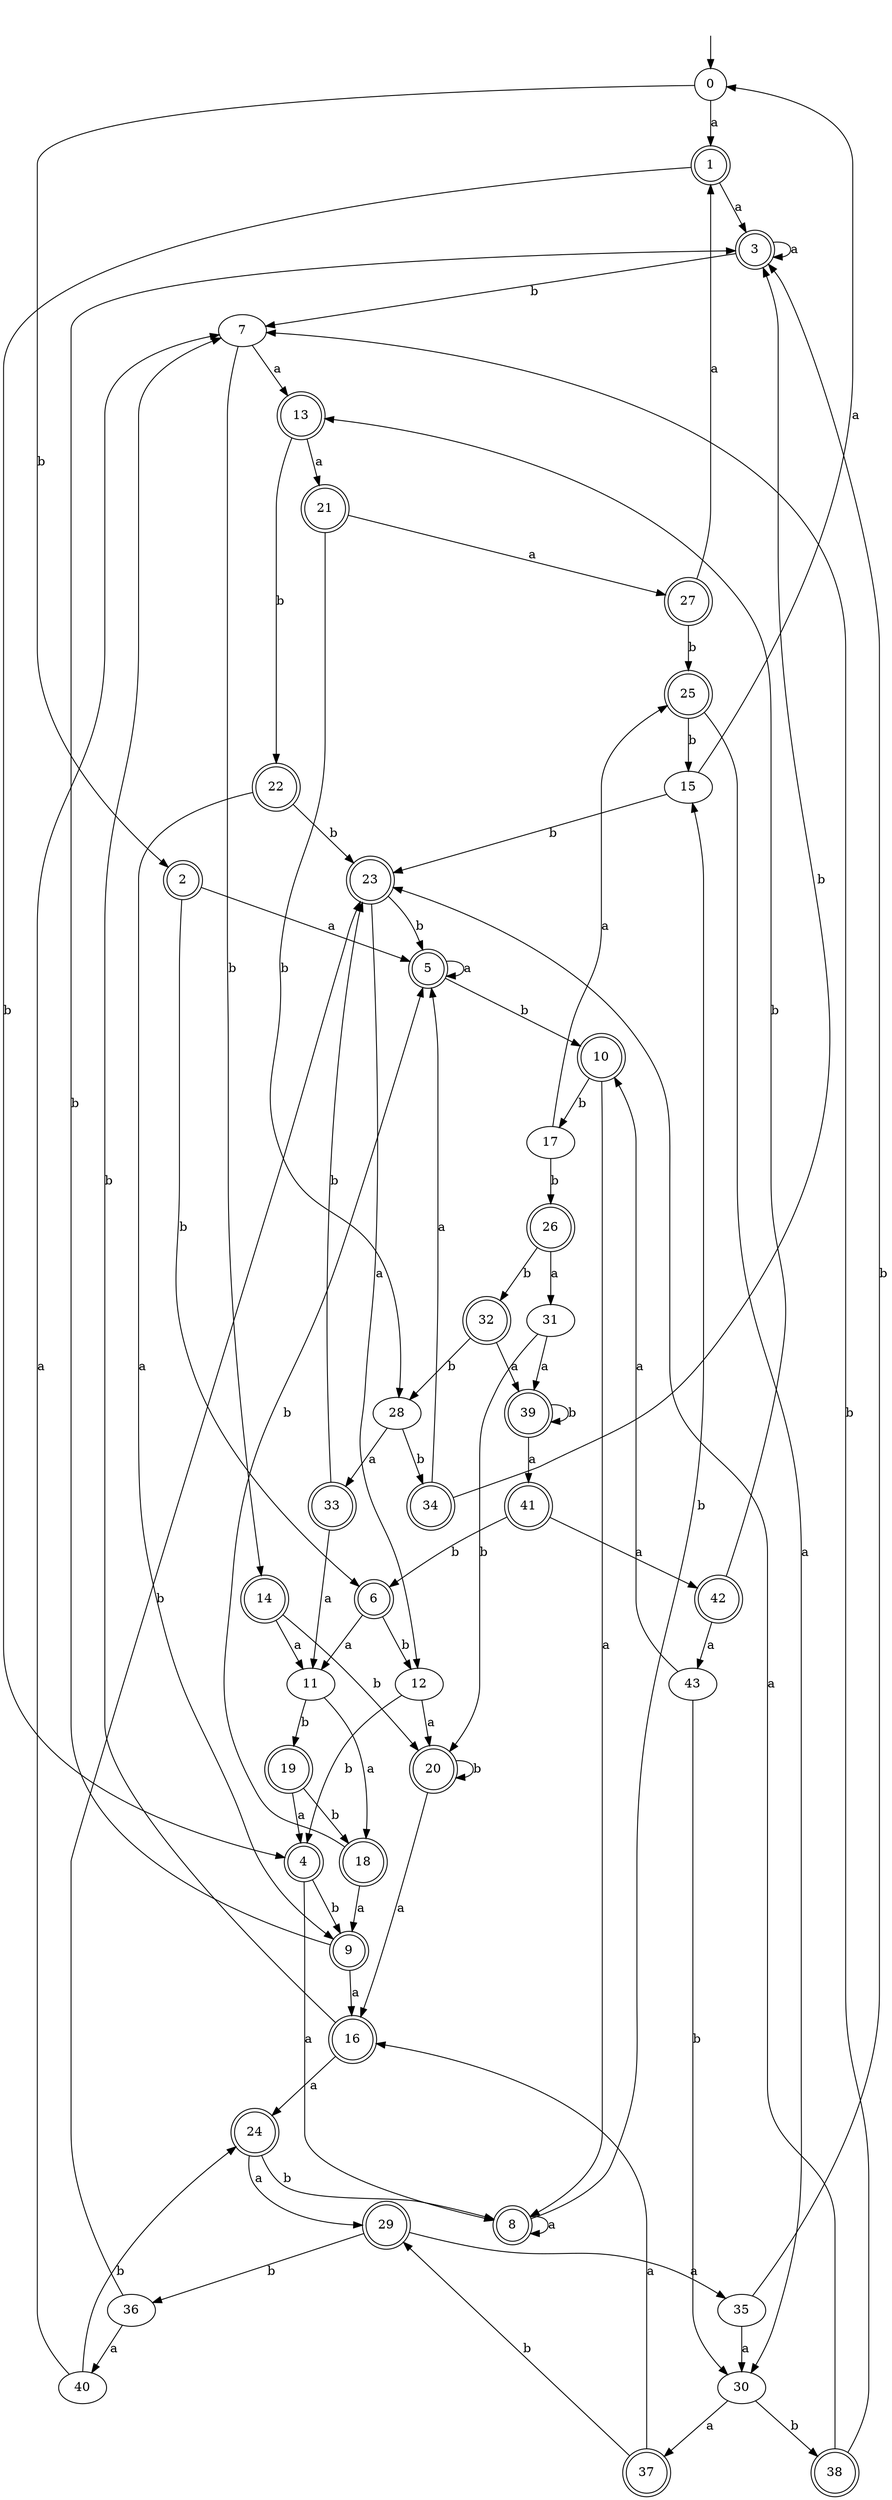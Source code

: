 digraph RandomDFA {
  __start0 [label="", shape=none];
  __start0 -> 0 [label=""];
  0 [shape=circle]
  0 -> 1 [label="a"]
  0 -> 2 [label="b"]
  1 [shape=doublecircle]
  1 -> 3 [label="a"]
  1 -> 4 [label="b"]
  2 [shape=doublecircle]
  2 -> 5 [label="a"]
  2 -> 6 [label="b"]
  3 [shape=doublecircle]
  3 -> 3 [label="a"]
  3 -> 7 [label="b"]
  4 [shape=doublecircle]
  4 -> 8 [label="a"]
  4 -> 9 [label="b"]
  5 [shape=doublecircle]
  5 -> 5 [label="a"]
  5 -> 10 [label="b"]
  6 [shape=doublecircle]
  6 -> 11 [label="a"]
  6 -> 12 [label="b"]
  7
  7 -> 13 [label="a"]
  7 -> 14 [label="b"]
  8 [shape=doublecircle]
  8 -> 8 [label="a"]
  8 -> 15 [label="b"]
  9 [shape=doublecircle]
  9 -> 16 [label="a"]
  9 -> 3 [label="b"]
  10 [shape=doublecircle]
  10 -> 8 [label="a"]
  10 -> 17 [label="b"]
  11
  11 -> 18 [label="a"]
  11 -> 19 [label="b"]
  12
  12 -> 20 [label="a"]
  12 -> 4 [label="b"]
  13 [shape=doublecircle]
  13 -> 21 [label="a"]
  13 -> 22 [label="b"]
  14 [shape=doublecircle]
  14 -> 11 [label="a"]
  14 -> 20 [label="b"]
  15
  15 -> 0 [label="a"]
  15 -> 23 [label="b"]
  16 [shape=doublecircle]
  16 -> 24 [label="a"]
  16 -> 7 [label="b"]
  17
  17 -> 25 [label="a"]
  17 -> 26 [label="b"]
  18 [shape=doublecircle]
  18 -> 9 [label="a"]
  18 -> 5 [label="b"]
  19 [shape=doublecircle]
  19 -> 4 [label="a"]
  19 -> 18 [label="b"]
  20 [shape=doublecircle]
  20 -> 16 [label="a"]
  20 -> 20 [label="b"]
  21 [shape=doublecircle]
  21 -> 27 [label="a"]
  21 -> 28 [label="b"]
  22 [shape=doublecircle]
  22 -> 9 [label="a"]
  22 -> 23 [label="b"]
  23 [shape=doublecircle]
  23 -> 12 [label="a"]
  23 -> 5 [label="b"]
  24 [shape=doublecircle]
  24 -> 29 [label="a"]
  24 -> 8 [label="b"]
  25 [shape=doublecircle]
  25 -> 30 [label="a"]
  25 -> 15 [label="b"]
  26 [shape=doublecircle]
  26 -> 31 [label="a"]
  26 -> 32 [label="b"]
  27 [shape=doublecircle]
  27 -> 1 [label="a"]
  27 -> 25 [label="b"]
  28
  28 -> 33 [label="a"]
  28 -> 34 [label="b"]
  29 [shape=doublecircle]
  29 -> 35 [label="a"]
  29 -> 36 [label="b"]
  30
  30 -> 37 [label="a"]
  30 -> 38 [label="b"]
  31
  31 -> 39 [label="a"]
  31 -> 20 [label="b"]
  32 [shape=doublecircle]
  32 -> 39 [label="a"]
  32 -> 28 [label="b"]
  33 [shape=doublecircle]
  33 -> 11 [label="a"]
  33 -> 23 [label="b"]
  34 [shape=doublecircle]
  34 -> 5 [label="a"]
  34 -> 3 [label="b"]
  35
  35 -> 30 [label="a"]
  35 -> 3 [label="b"]
  36
  36 -> 40 [label="a"]
  36 -> 23 [label="b"]
  37 [shape=doublecircle]
  37 -> 16 [label="a"]
  37 -> 29 [label="b"]
  38 [shape=doublecircle]
  38 -> 23 [label="a"]
  38 -> 7 [label="b"]
  39 [shape=doublecircle]
  39 -> 41 [label="a"]
  39 -> 39 [label="b"]
  40
  40 -> 7 [label="a"]
  40 -> 24 [label="b"]
  41 [shape=doublecircle]
  41 -> 42 [label="a"]
  41 -> 6 [label="b"]
  42 [shape=doublecircle]
  42 -> 43 [label="a"]
  42 -> 13 [label="b"]
  43
  43 -> 10 [label="a"]
  43 -> 30 [label="b"]
}
